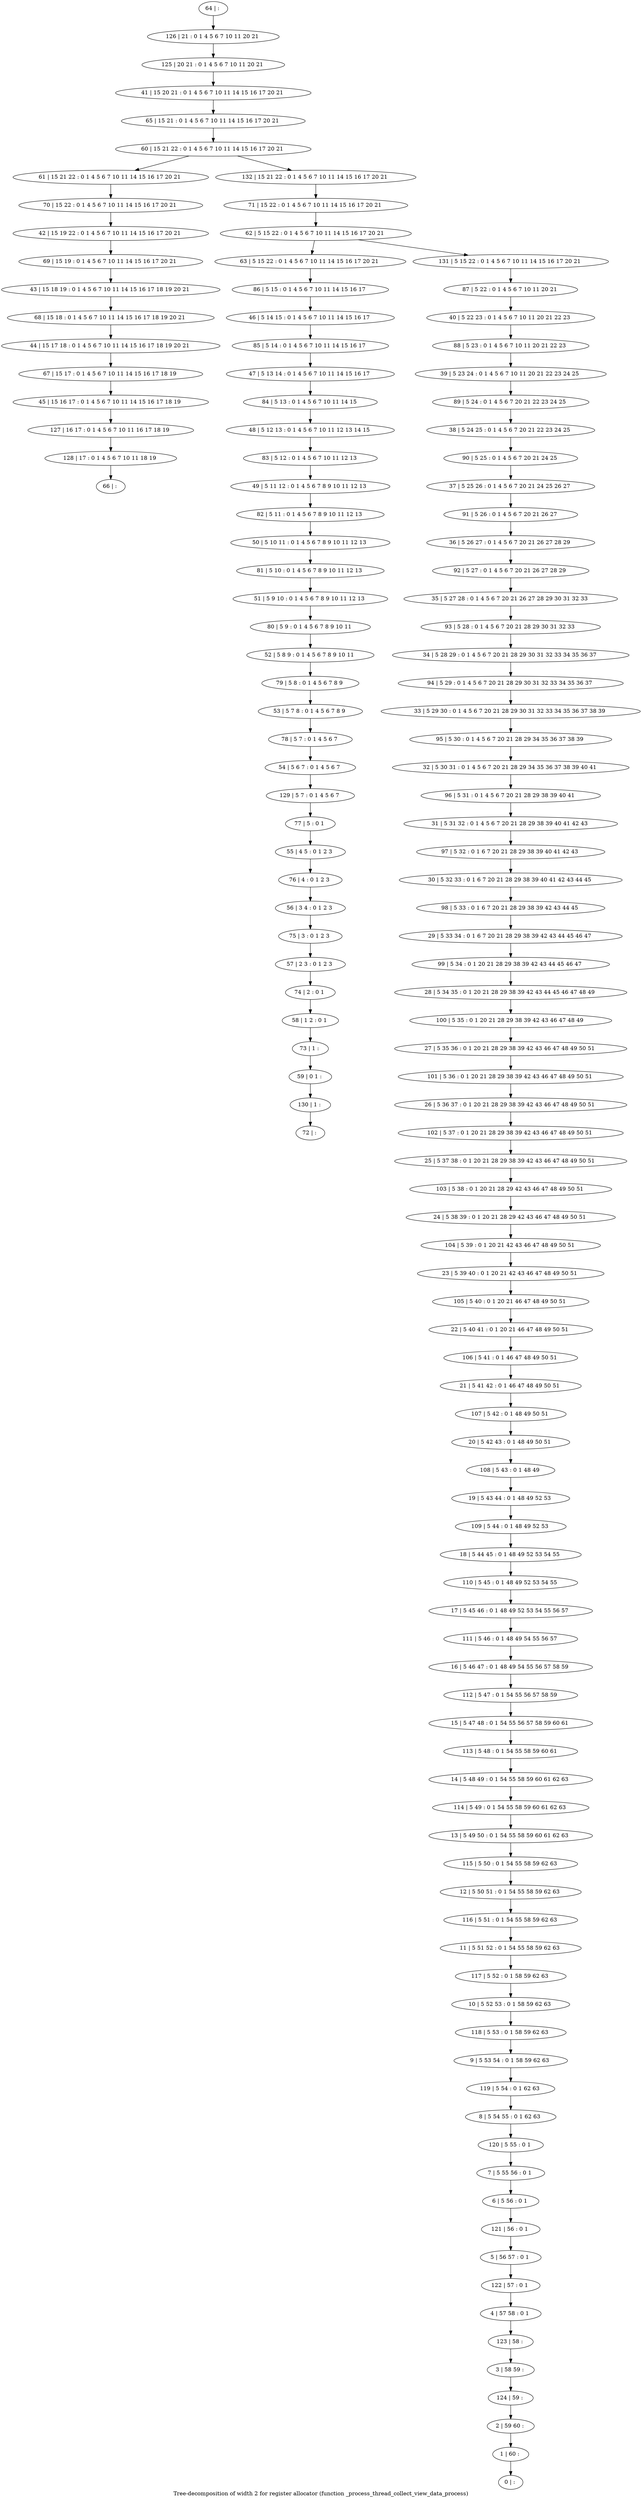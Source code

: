 digraph G {
graph [label="Tree-decomposition of width 2 for register allocator (function _process_thread_collect_view_data_process)"]
0[label="0 | : "];
1[label="1 | 60 : "];
2[label="2 | 59 60 : "];
3[label="3 | 58 59 : "];
4[label="4 | 57 58 : 0 1 "];
5[label="5 | 56 57 : 0 1 "];
6[label="6 | 5 56 : 0 1 "];
7[label="7 | 5 55 56 : 0 1 "];
8[label="8 | 5 54 55 : 0 1 62 63 "];
9[label="9 | 5 53 54 : 0 1 58 59 62 63 "];
10[label="10 | 5 52 53 : 0 1 58 59 62 63 "];
11[label="11 | 5 51 52 : 0 1 54 55 58 59 62 63 "];
12[label="12 | 5 50 51 : 0 1 54 55 58 59 62 63 "];
13[label="13 | 5 49 50 : 0 1 54 55 58 59 60 61 62 63 "];
14[label="14 | 5 48 49 : 0 1 54 55 58 59 60 61 62 63 "];
15[label="15 | 5 47 48 : 0 1 54 55 56 57 58 59 60 61 "];
16[label="16 | 5 46 47 : 0 1 48 49 54 55 56 57 58 59 "];
17[label="17 | 5 45 46 : 0 1 48 49 52 53 54 55 56 57 "];
18[label="18 | 5 44 45 : 0 1 48 49 52 53 54 55 "];
19[label="19 | 5 43 44 : 0 1 48 49 52 53 "];
20[label="20 | 5 42 43 : 0 1 48 49 50 51 "];
21[label="21 | 5 41 42 : 0 1 46 47 48 49 50 51 "];
22[label="22 | 5 40 41 : 0 1 20 21 46 47 48 49 50 51 "];
23[label="23 | 5 39 40 : 0 1 20 21 42 43 46 47 48 49 50 51 "];
24[label="24 | 5 38 39 : 0 1 20 21 28 29 42 43 46 47 48 49 50 51 "];
25[label="25 | 5 37 38 : 0 1 20 21 28 29 38 39 42 43 46 47 48 49 50 51 "];
26[label="26 | 5 36 37 : 0 1 20 21 28 29 38 39 42 43 46 47 48 49 50 51 "];
27[label="27 | 5 35 36 : 0 1 20 21 28 29 38 39 42 43 46 47 48 49 50 51 "];
28[label="28 | 5 34 35 : 0 1 20 21 28 29 38 39 42 43 44 45 46 47 48 49 "];
29[label="29 | 5 33 34 : 0 1 6 7 20 21 28 29 38 39 42 43 44 45 46 47 "];
30[label="30 | 5 32 33 : 0 1 6 7 20 21 28 29 38 39 40 41 42 43 44 45 "];
31[label="31 | 5 31 32 : 0 1 4 5 6 7 20 21 28 29 38 39 40 41 42 43 "];
32[label="32 | 5 30 31 : 0 1 4 5 6 7 20 21 28 29 34 35 36 37 38 39 40 41 "];
33[label="33 | 5 29 30 : 0 1 4 5 6 7 20 21 28 29 30 31 32 33 34 35 36 37 38 39 "];
34[label="34 | 5 28 29 : 0 1 4 5 6 7 20 21 28 29 30 31 32 33 34 35 36 37 "];
35[label="35 | 5 27 28 : 0 1 4 5 6 7 20 21 26 27 28 29 30 31 32 33 "];
36[label="36 | 5 26 27 : 0 1 4 5 6 7 20 21 26 27 28 29 "];
37[label="37 | 5 25 26 : 0 1 4 5 6 7 20 21 24 25 26 27 "];
38[label="38 | 5 24 25 : 0 1 4 5 6 7 20 21 22 23 24 25 "];
39[label="39 | 5 23 24 : 0 1 4 5 6 7 10 11 20 21 22 23 24 25 "];
40[label="40 | 5 22 23 : 0 1 4 5 6 7 10 11 20 21 22 23 "];
41[label="41 | 15 20 21 : 0 1 4 5 6 7 10 11 14 15 16 17 20 21 "];
42[label="42 | 15 19 22 : 0 1 4 5 6 7 10 11 14 15 16 17 20 21 "];
43[label="43 | 15 18 19 : 0 1 4 5 6 7 10 11 14 15 16 17 18 19 20 21 "];
44[label="44 | 15 17 18 : 0 1 4 5 6 7 10 11 14 15 16 17 18 19 20 21 "];
45[label="45 | 15 16 17 : 0 1 4 5 6 7 10 11 14 15 16 17 18 19 "];
46[label="46 | 5 14 15 : 0 1 4 5 6 7 10 11 14 15 16 17 "];
47[label="47 | 5 13 14 : 0 1 4 5 6 7 10 11 14 15 16 17 "];
48[label="48 | 5 12 13 : 0 1 4 5 6 7 10 11 12 13 14 15 "];
49[label="49 | 5 11 12 : 0 1 4 5 6 7 8 9 10 11 12 13 "];
50[label="50 | 5 10 11 : 0 1 4 5 6 7 8 9 10 11 12 13 "];
51[label="51 | 5 9 10 : 0 1 4 5 6 7 8 9 10 11 12 13 "];
52[label="52 | 5 8 9 : 0 1 4 5 6 7 8 9 10 11 "];
53[label="53 | 5 7 8 : 0 1 4 5 6 7 8 9 "];
54[label="54 | 5 6 7 : 0 1 4 5 6 7 "];
55[label="55 | 4 5 : 0 1 2 3 "];
56[label="56 | 3 4 : 0 1 2 3 "];
57[label="57 | 2 3 : 0 1 2 3 "];
58[label="58 | 1 2 : 0 1 "];
59[label="59 | 0 1 : "];
60[label="60 | 15 21 22 : 0 1 4 5 6 7 10 11 14 15 16 17 20 21 "];
61[label="61 | 15 21 22 : 0 1 4 5 6 7 10 11 14 15 16 17 20 21 "];
62[label="62 | 5 15 22 : 0 1 4 5 6 7 10 11 14 15 16 17 20 21 "];
63[label="63 | 5 15 22 : 0 1 4 5 6 7 10 11 14 15 16 17 20 21 "];
64[label="64 | : "];
65[label="65 | 15 21 : 0 1 4 5 6 7 10 11 14 15 16 17 20 21 "];
66[label="66 | : "];
67[label="67 | 15 17 : 0 1 4 5 6 7 10 11 14 15 16 17 18 19 "];
68[label="68 | 15 18 : 0 1 4 5 6 7 10 11 14 15 16 17 18 19 20 21 "];
69[label="69 | 15 19 : 0 1 4 5 6 7 10 11 14 15 16 17 20 21 "];
70[label="70 | 15 22 : 0 1 4 5 6 7 10 11 14 15 16 17 20 21 "];
71[label="71 | 15 22 : 0 1 4 5 6 7 10 11 14 15 16 17 20 21 "];
72[label="72 | : "];
73[label="73 | 1 : "];
74[label="74 | 2 : 0 1 "];
75[label="75 | 3 : 0 1 2 3 "];
76[label="76 | 4 : 0 1 2 3 "];
77[label="77 | 5 : 0 1 "];
78[label="78 | 5 7 : 0 1 4 5 6 7 "];
79[label="79 | 5 8 : 0 1 4 5 6 7 8 9 "];
80[label="80 | 5 9 : 0 1 4 5 6 7 8 9 10 11 "];
81[label="81 | 5 10 : 0 1 4 5 6 7 8 9 10 11 12 13 "];
82[label="82 | 5 11 : 0 1 4 5 6 7 8 9 10 11 12 13 "];
83[label="83 | 5 12 : 0 1 4 5 6 7 10 11 12 13 "];
84[label="84 | 5 13 : 0 1 4 5 6 7 10 11 14 15 "];
85[label="85 | 5 14 : 0 1 4 5 6 7 10 11 14 15 16 17 "];
86[label="86 | 5 15 : 0 1 4 5 6 7 10 11 14 15 16 17 "];
87[label="87 | 5 22 : 0 1 4 5 6 7 10 11 20 21 "];
88[label="88 | 5 23 : 0 1 4 5 6 7 10 11 20 21 22 23 "];
89[label="89 | 5 24 : 0 1 4 5 6 7 20 21 22 23 24 25 "];
90[label="90 | 5 25 : 0 1 4 5 6 7 20 21 24 25 "];
91[label="91 | 5 26 : 0 1 4 5 6 7 20 21 26 27 "];
92[label="92 | 5 27 : 0 1 4 5 6 7 20 21 26 27 28 29 "];
93[label="93 | 5 28 : 0 1 4 5 6 7 20 21 28 29 30 31 32 33 "];
94[label="94 | 5 29 : 0 1 4 5 6 7 20 21 28 29 30 31 32 33 34 35 36 37 "];
95[label="95 | 5 30 : 0 1 4 5 6 7 20 21 28 29 34 35 36 37 38 39 "];
96[label="96 | 5 31 : 0 1 4 5 6 7 20 21 28 29 38 39 40 41 "];
97[label="97 | 5 32 : 0 1 6 7 20 21 28 29 38 39 40 41 42 43 "];
98[label="98 | 5 33 : 0 1 6 7 20 21 28 29 38 39 42 43 44 45 "];
99[label="99 | 5 34 : 0 1 20 21 28 29 38 39 42 43 44 45 46 47 "];
100[label="100 | 5 35 : 0 1 20 21 28 29 38 39 42 43 46 47 48 49 "];
101[label="101 | 5 36 : 0 1 20 21 28 29 38 39 42 43 46 47 48 49 50 51 "];
102[label="102 | 5 37 : 0 1 20 21 28 29 38 39 42 43 46 47 48 49 50 51 "];
103[label="103 | 5 38 : 0 1 20 21 28 29 42 43 46 47 48 49 50 51 "];
104[label="104 | 5 39 : 0 1 20 21 42 43 46 47 48 49 50 51 "];
105[label="105 | 5 40 : 0 1 20 21 46 47 48 49 50 51 "];
106[label="106 | 5 41 : 0 1 46 47 48 49 50 51 "];
107[label="107 | 5 42 : 0 1 48 49 50 51 "];
108[label="108 | 5 43 : 0 1 48 49 "];
109[label="109 | 5 44 : 0 1 48 49 52 53 "];
110[label="110 | 5 45 : 0 1 48 49 52 53 54 55 "];
111[label="111 | 5 46 : 0 1 48 49 54 55 56 57 "];
112[label="112 | 5 47 : 0 1 54 55 56 57 58 59 "];
113[label="113 | 5 48 : 0 1 54 55 58 59 60 61 "];
114[label="114 | 5 49 : 0 1 54 55 58 59 60 61 62 63 "];
115[label="115 | 5 50 : 0 1 54 55 58 59 62 63 "];
116[label="116 | 5 51 : 0 1 54 55 58 59 62 63 "];
117[label="117 | 5 52 : 0 1 58 59 62 63 "];
118[label="118 | 5 53 : 0 1 58 59 62 63 "];
119[label="119 | 5 54 : 0 1 62 63 "];
120[label="120 | 5 55 : 0 1 "];
121[label="121 | 56 : 0 1 "];
122[label="122 | 57 : 0 1 "];
123[label="123 | 58 : "];
124[label="124 | 59 : "];
125[label="125 | 20 21 : 0 1 4 5 6 7 10 11 20 21 "];
126[label="126 | 21 : 0 1 4 5 6 7 10 11 20 21 "];
127[label="127 | 16 17 : 0 1 4 5 6 7 10 11 16 17 18 19 "];
128[label="128 | 17 : 0 1 4 5 6 7 10 11 18 19 "];
129[label="129 | 5 7 : 0 1 4 5 6 7 "];
130[label="130 | 1 : "];
131[label="131 | 5 15 22 : 0 1 4 5 6 7 10 11 14 15 16 17 20 21 "];
132[label="132 | 15 21 22 : 0 1 4 5 6 7 10 11 14 15 16 17 20 21 "];
67->45 ;
44->67 ;
68->44 ;
43->68 ;
69->43 ;
42->69 ;
70->42 ;
61->70 ;
73->59 ;
58->73 ;
74->58 ;
57->74 ;
75->57 ;
56->75 ;
76->56 ;
55->76 ;
77->55 ;
78->54 ;
53->78 ;
79->53 ;
52->79 ;
80->52 ;
51->80 ;
81->51 ;
50->81 ;
82->50 ;
49->82 ;
83->49 ;
48->83 ;
84->48 ;
47->84 ;
85->47 ;
46->85 ;
86->46 ;
63->86 ;
45->127 ;
128->66 ;
127->128 ;
129->77 ;
54->129 ;
130->72 ;
59->130 ;
64->126 ;
126->125 ;
125->41 ;
41->65 ;
65->60 ;
71->62 ;
87->40 ;
40->88 ;
88->39 ;
39->89 ;
89->38 ;
38->90 ;
90->37 ;
37->91 ;
91->36 ;
36->92 ;
92->35 ;
35->93 ;
93->34 ;
34->94 ;
94->33 ;
33->95 ;
95->32 ;
32->96 ;
96->31 ;
31->97 ;
97->30 ;
30->98 ;
98->29 ;
29->99 ;
99->28 ;
28->100 ;
100->27 ;
27->101 ;
101->26 ;
26->102 ;
102->25 ;
25->103 ;
103->24 ;
24->104 ;
104->23 ;
23->105 ;
105->22 ;
22->106 ;
106->21 ;
21->107 ;
107->20 ;
20->108 ;
108->19 ;
19->109 ;
109->18 ;
18->110 ;
110->17 ;
17->111 ;
111->16 ;
16->112 ;
112->15 ;
15->113 ;
113->14 ;
14->114 ;
114->13 ;
13->115 ;
115->12 ;
12->116 ;
116->11 ;
11->117 ;
117->10 ;
10->118 ;
118->9 ;
9->119 ;
119->8 ;
8->120 ;
120->7 ;
7->6 ;
6->121 ;
121->5 ;
5->122 ;
122->4 ;
4->123 ;
123->3 ;
3->124 ;
124->2 ;
2->1 ;
1->0 ;
131->87 ;
132->71 ;
62->63 ;
62->131 ;
60->61 ;
60->132 ;
}
